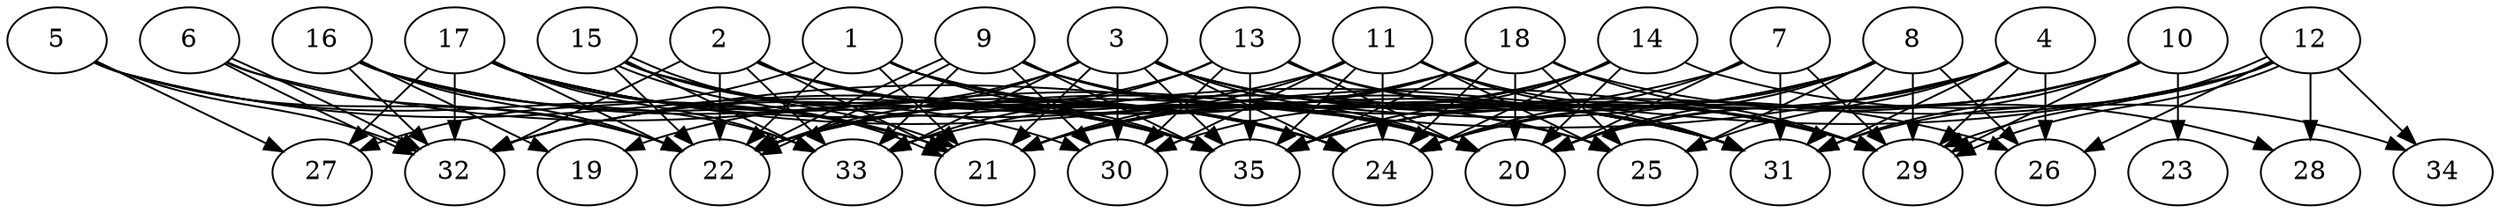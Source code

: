 // DAG automatically generated by daggen at Tue Aug  6 16:28:02 2019
// ./daggen --dot -n 35 --ccr 0.5 --fat 0.8 --regular 0.5 --density 0.8 --mindata 5242880 --maxdata 52428800 
digraph G {
  1 [size="91406336", alpha="0.16", expect_size="45703168"] 
  1 -> 20 [size ="45703168"]
  1 -> 21 [size ="45703168"]
  1 -> 22 [size ="45703168"]
  1 -> 24 [size ="45703168"]
  1 -> 27 [size ="45703168"]
  1 -> 31 [size ="45703168"]
  1 -> 35 [size ="45703168"]
  2 [size="19138560", alpha="0.05", expect_size="9569280"] 
  2 -> 20 [size ="9569280"]
  2 -> 21 [size ="9569280"]
  2 -> 22 [size ="9569280"]
  2 -> 24 [size ="9569280"]
  2 -> 31 [size ="9569280"]
  2 -> 32 [size ="9569280"]
  2 -> 33 [size ="9569280"]
  2 -> 35 [size ="9569280"]
  3 [size="86747136", alpha="0.15", expect_size="43373568"] 
  3 -> 19 [size ="43373568"]
  3 -> 20 [size ="43373568"]
  3 -> 21 [size ="43373568"]
  3 -> 22 [size ="43373568"]
  3 -> 24 [size ="43373568"]
  3 -> 26 [size ="43373568"]
  3 -> 29 [size ="43373568"]
  3 -> 30 [size ="43373568"]
  3 -> 31 [size ="43373568"]
  3 -> 33 [size ="43373568"]
  3 -> 35 [size ="43373568"]
  4 [size="72450048", alpha="0.16", expect_size="36225024"] 
  4 -> 20 [size ="36225024"]
  4 -> 25 [size ="36225024"]
  4 -> 26 [size ="36225024"]
  4 -> 29 [size ="36225024"]
  4 -> 31 [size ="36225024"]
  4 -> 32 [size ="36225024"]
  4 -> 35 [size ="36225024"]
  5 [size="90677248", alpha="0.00", expect_size="45338624"] 
  5 -> 21 [size ="45338624"]
  5 -> 22 [size ="45338624"]
  5 -> 27 [size ="45338624"]
  5 -> 32 [size ="45338624"]
  5 -> 35 [size ="45338624"]
  6 [size="64880640", alpha="0.09", expect_size="32440320"] 
  6 -> 20 [size ="32440320"]
  6 -> 22 [size ="32440320"]
  6 -> 32 [size ="32440320"]
  6 -> 32 [size ="32440320"]
  7 [size="45180928", alpha="0.12", expect_size="22590464"] 
  7 -> 20 [size ="22590464"]
  7 -> 22 [size ="22590464"]
  7 -> 24 [size ="22590464"]
  7 -> 29 [size ="22590464"]
  7 -> 31 [size ="22590464"]
  8 [size="91992064", alpha="0.03", expect_size="45996032"] 
  8 -> 20 [size ="45996032"]
  8 -> 21 [size ="45996032"]
  8 -> 22 [size ="45996032"]
  8 -> 24 [size ="45996032"]
  8 -> 25 [size ="45996032"]
  8 -> 26 [size ="45996032"]
  8 -> 29 [size ="45996032"]
  8 -> 31 [size ="45996032"]
  9 [size="62965760", alpha="0.01", expect_size="31482880"] 
  9 -> 20 [size ="31482880"]
  9 -> 22 [size ="31482880"]
  9 -> 22 [size ="31482880"]
  9 -> 25 [size ="31482880"]
  9 -> 30 [size ="31482880"]
  9 -> 31 [size ="31482880"]
  9 -> 33 [size ="31482880"]
  9 -> 35 [size ="31482880"]
  10 [size="46837760", alpha="0.13", expect_size="23418880"] 
  10 -> 20 [size ="23418880"]
  10 -> 23 [size ="23418880"]
  10 -> 24 [size ="23418880"]
  10 -> 29 [size ="23418880"]
  10 -> 31 [size ="23418880"]
  10 -> 35 [size ="23418880"]
  11 [size="100911104", alpha="0.14", expect_size="50455552"] 
  11 -> 21 [size ="50455552"]
  11 -> 24 [size ="50455552"]
  11 -> 25 [size ="50455552"]
  11 -> 29 [size ="50455552"]
  11 -> 30 [size ="50455552"]
  11 -> 31 [size ="50455552"]
  11 -> 32 [size ="50455552"]
  11 -> 35 [size ="50455552"]
  12 [size="80705536", alpha="0.16", expect_size="40352768"] 
  12 -> 26 [size ="40352768"]
  12 -> 28 [size ="40352768"]
  12 -> 29 [size ="40352768"]
  12 -> 29 [size ="40352768"]
  12 -> 31 [size ="40352768"]
  12 -> 33 [size ="40352768"]
  12 -> 34 [size ="40352768"]
  12 -> 35 [size ="40352768"]
  13 [size="10733568", alpha="0.09", expect_size="5366784"] 
  13 -> 20 [size ="5366784"]
  13 -> 22 [size ="5366784"]
  13 -> 29 [size ="5366784"]
  13 -> 30 [size ="5366784"]
  13 -> 31 [size ="5366784"]
  13 -> 33 [size ="5366784"]
  13 -> 35 [size ="5366784"]
  14 [size="80435200", alpha="0.10", expect_size="40217600"] 
  14 -> 20 [size ="40217600"]
  14 -> 21 [size ="40217600"]
  14 -> 24 [size ="40217600"]
  14 -> 30 [size ="40217600"]
  14 -> 34 [size ="40217600"]
  14 -> 35 [size ="40217600"]
  15 [size="62226432", alpha="0.01", expect_size="31113216"] 
  15 -> 21 [size ="31113216"]
  15 -> 21 [size ="31113216"]
  15 -> 22 [size ="31113216"]
  15 -> 30 [size ="31113216"]
  15 -> 31 [size ="31113216"]
  15 -> 33 [size ="31113216"]
  15 -> 35 [size ="31113216"]
  16 [size="64055296", alpha="0.11", expect_size="32027648"] 
  16 -> 19 [size ="32027648"]
  16 -> 22 [size ="32027648"]
  16 -> 24 [size ="32027648"]
  16 -> 32 [size ="32027648"]
  16 -> 33 [size ="32027648"]
  16 -> 35 [size ="32027648"]
  17 [size="104165376", alpha="0.13", expect_size="52082688"] 
  17 -> 21 [size ="52082688"]
  17 -> 22 [size ="52082688"]
  17 -> 24 [size ="52082688"]
  17 -> 25 [size ="52082688"]
  17 -> 27 [size ="52082688"]
  17 -> 29 [size ="52082688"]
  17 -> 32 [size ="52082688"]
  17 -> 33 [size ="52082688"]
  18 [size="65005568", alpha="0.13", expect_size="32502784"] 
  18 -> 20 [size ="32502784"]
  18 -> 21 [size ="32502784"]
  18 -> 22 [size ="32502784"]
  18 -> 24 [size ="32502784"]
  18 -> 25 [size ="32502784"]
  18 -> 28 [size ="32502784"]
  18 -> 29 [size ="32502784"]
  18 -> 32 [size ="32502784"]
  18 -> 35 [size ="32502784"]
  19 [size="80013312", alpha="0.11", expect_size="40006656"] 
  20 [size="84518912", alpha="0.06", expect_size="42259456"] 
  21 [size="52516864", alpha="0.18", expect_size="26258432"] 
  22 [size="24510464", alpha="0.12", expect_size="12255232"] 
  23 [size="97767424", alpha="0.03", expect_size="48883712"] 
  24 [size="46157824", alpha="0.06", expect_size="23078912"] 
  25 [size="93644800", alpha="0.06", expect_size="46822400"] 
  26 [size="98279424", alpha="0.18", expect_size="49139712"] 
  27 [size="57067520", alpha="0.18", expect_size="28533760"] 
  28 [size="24498176", alpha="0.14", expect_size="12249088"] 
  29 [size="87369728", alpha="0.02", expect_size="43684864"] 
  30 [size="44568576", alpha="0.17", expect_size="22284288"] 
  31 [size="73093120", alpha="0.12", expect_size="36546560"] 
  32 [size="65120256", alpha="0.01", expect_size="32560128"] 
  33 [size="29302784", alpha="0.11", expect_size="14651392"] 
  34 [size="41906176", alpha="0.15", expect_size="20953088"] 
  35 [size="70524928", alpha="0.10", expect_size="35262464"] 
}

